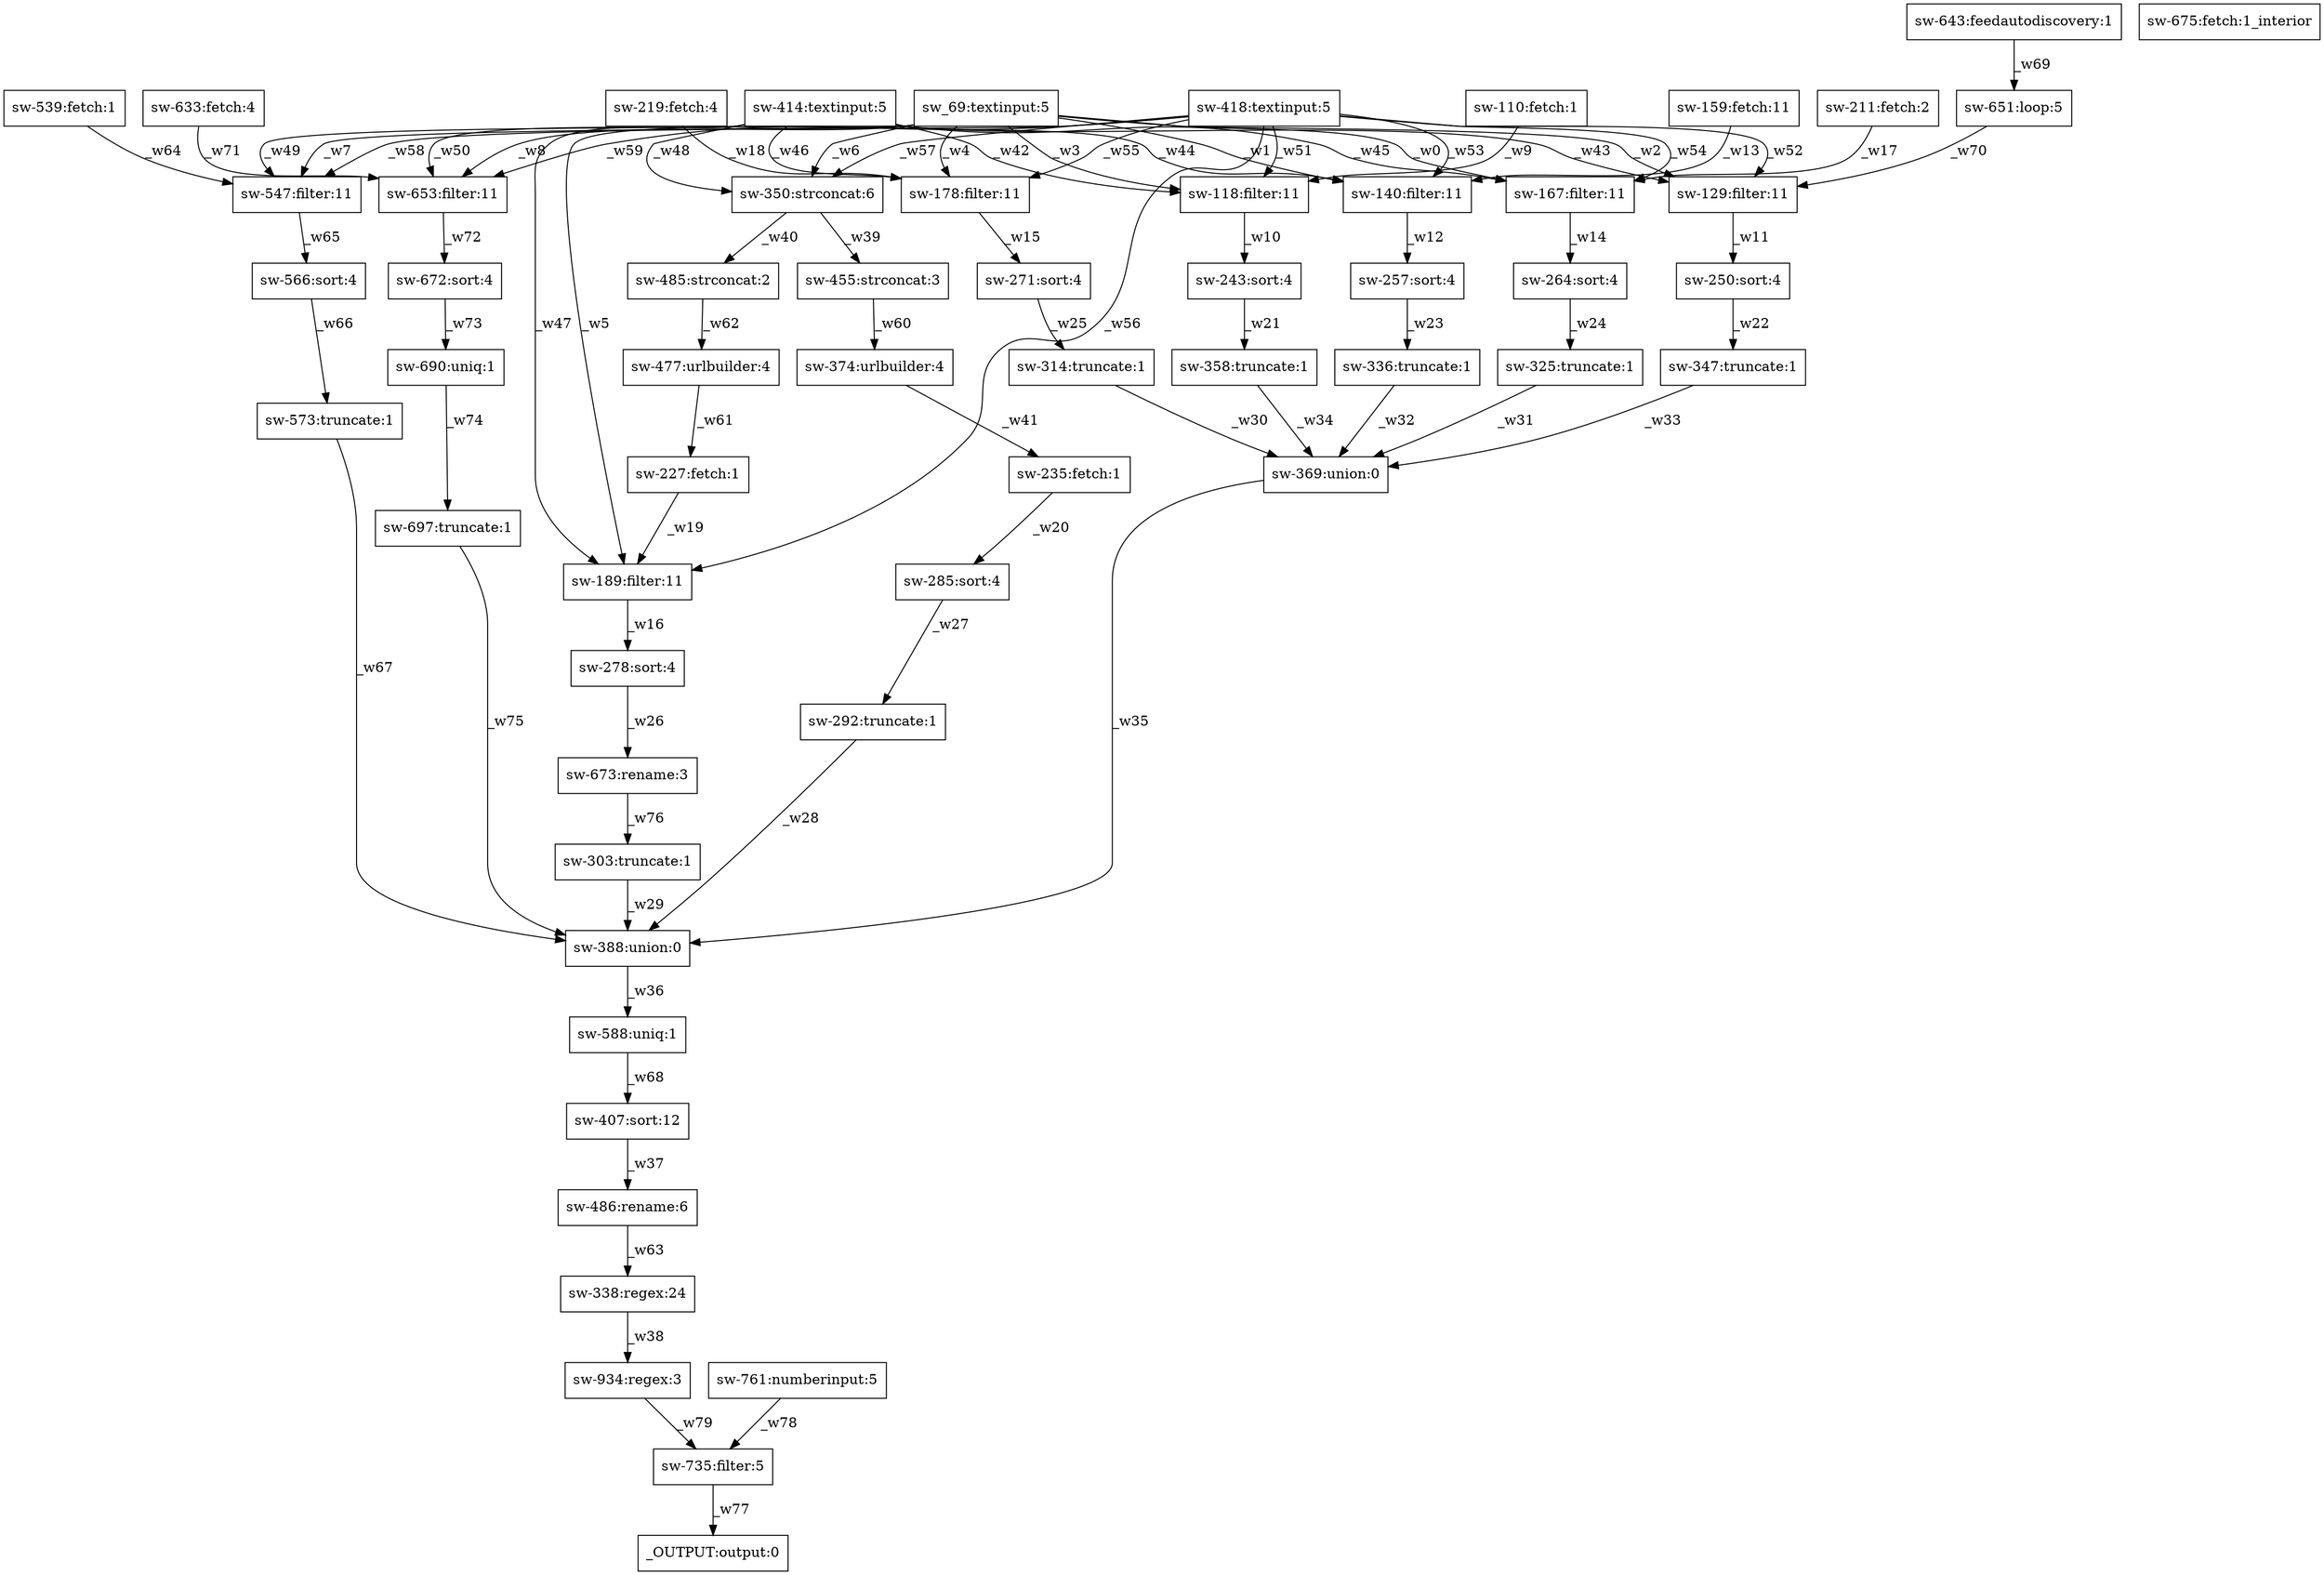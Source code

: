digraph test1 { node [shape=box] "sw-314" [label="sw-314:truncate:1"];"sw-257" [label="sw-257:sort:4"];"sw-347" [label="sw-347:truncate:1"];"sw-303" [label="sw-303:truncate:1"];"sw-369" [label="sw-369:union:0"];"sw-325" [label="sw-325:truncate:1"];"sw-159" [label="sw-159:fetch:11"];"sw-336" [label="sw-336:truncate:1"];"sw-211" [label="sw-211:fetch:2"];"sw-358" [label="sw-358:truncate:1"];"sw-690" [label="sw-690:uniq:1"];"sw-675" [label="sw-675:fetch:1_interior"];"sw-271" [label="sw-271:sort:4"];"sw-264" [label="sw-264:sort:4"];"sw-643" [label="sw-643:feedautodiscovery:1"];"sw-167" [label="sw-167:filter:11"];"sw-338" [label="sw-338:regex:24"];"sw-189" [label="sw-189:filter:11"];"sw-485" [label="sw-485:strconcat:2"];"sw-374" [label="sw-374:urlbuilder:4"];"sw-486" [label="sw-486:rename:6"];"sw-140" [label="sw-140:filter:11"];"sw-292" [label="sw-292:truncate:1"];"sw-110" [label="sw-110:fetch:1"];"sw-673" [label="sw-673:rename:3"];"sw-414" [label="sw-414:textinput:5"];"sw-178" [label="sw-178:filter:11"];"sw-672" [label="sw-672:sort:4"];"_OUTPUT" [label="_OUTPUT:output:0"];"sw-735" [label="sw-735:filter:5"];"sw-407" [label="sw-407:sort:12"];"sw-235" [label="sw-235:fetch:1"];"sw-547" [label="sw-547:filter:11"];"sw-934" [label="sw-934:regex:3"];"sw-539" [label="sw-539:fetch:1"];"sw-653" [label="sw-653:filter:11"];"sw-350" [label="sw-350:strconcat:6"];"sw-227" [label="sw-227:fetch:1"];"sw-285" [label="sw-285:sort:4"];"sw-697" [label="sw-697:truncate:1"];"sw-250" [label="sw-250:sort:4"];"sw-129" [label="sw-129:filter:11"];"sw-418" [label="sw-418:textinput:5"];"sw-633" [label="sw-633:fetch:4"];"sw-455" [label="sw-455:strconcat:3"];"sw-566" [label="sw-566:sort:4"];"sw_69" [label="sw_69:textinput:5"];"sw-219" [label="sw-219:fetch:4"];"sw-588" [label="sw-588:uniq:1"];"sw-278" [label="sw-278:sort:4"];"sw-573" [label="sw-573:truncate:1"];"sw-761" [label="sw-761:numberinput:5"];"sw-388" [label="sw-388:union:0"];"sw-118" [label="sw-118:filter:11"];"sw-477" [label="sw-477:urlbuilder:4"];"sw-243" [label="sw-243:sort:4"];"sw-651" [label="sw-651:loop:5"];"sw_69" -> "sw-167" [label="_w0"];"sw_69" -> "sw-140" [label="_w1"];"sw_69" -> "sw-129" [label="_w2"];"sw_69" -> "sw-118" [label="_w3"];"sw_69" -> "sw-178" [label="_w4"];"sw_69" -> "sw-189" [label="_w5"];"sw_69" -> "sw-350" [label="_w6"];"sw_69" -> "sw-547" [label="_w7"];"sw_69" -> "sw-653" [label="_w8"];"sw-110" -> "sw-118" [label="_w9"];"sw-118" -> "sw-243" [label="_w10"];"sw-129" -> "sw-250" [label="_w11"];"sw-140" -> "sw-257" [label="_w12"];"sw-159" -> "sw-140" [label="_w13"];"sw-167" -> "sw-264" [label="_w14"];"sw-178" -> "sw-271" [label="_w15"];"sw-189" -> "sw-278" [label="_w16"];"sw-211" -> "sw-167" [label="_w17"];"sw-219" -> "sw-178" [label="_w18"];"sw-227" -> "sw-189" [label="_w19"];"sw-235" -> "sw-285" [label="_w20"];"sw-243" -> "sw-358" [label="_w21"];"sw-250" -> "sw-347" [label="_w22"];"sw-257" -> "sw-336" [label="_w23"];"sw-264" -> "sw-325" [label="_w24"];"sw-271" -> "sw-314" [label="_w25"];"sw-278" -> "sw-673" [label="_w26"];"sw-285" -> "sw-292" [label="_w27"];"sw-292" -> "sw-388" [label="_w28"];"sw-303" -> "sw-388" [label="_w29"];"sw-314" -> "sw-369" [label="_w30"];"sw-325" -> "sw-369" [label="_w31"];"sw-336" -> "sw-369" [label="_w32"];"sw-347" -> "sw-369" [label="_w33"];"sw-358" -> "sw-369" [label="_w34"];"sw-369" -> "sw-388" [label="_w35"];"sw-388" -> "sw-588" [label="_w36"];"sw-407" -> "sw-486" [label="_w37"];"sw-338" -> "sw-934" [label="_w38"];"sw-350" -> "sw-455" [label="_w39"];"sw-350" -> "sw-485" [label="_w40"];"sw-374" -> "sw-235" [label="_w41"];"sw-414" -> "sw-118" [label="_w42"];"sw-414" -> "sw-129" [label="_w43"];"sw-414" -> "sw-140" [label="_w44"];"sw-414" -> "sw-167" [label="_w45"];"sw-414" -> "sw-178" [label="_w46"];"sw-414" -> "sw-189" [label="_w47"];"sw-414" -> "sw-350" [label="_w48"];"sw-414" -> "sw-547" [label="_w49"];"sw-414" -> "sw-653" [label="_w50"];"sw-418" -> "sw-118" [label="_w51"];"sw-418" -> "sw-129" [label="_w52"];"sw-418" -> "sw-140" [label="_w53"];"sw-418" -> "sw-167" [label="_w54"];"sw-418" -> "sw-178" [label="_w55"];"sw-418" -> "sw-189" [label="_w56"];"sw-418" -> "sw-350" [label="_w57"];"sw-418" -> "sw-547" [label="_w58"];"sw-418" -> "sw-653" [label="_w59"];"sw-455" -> "sw-374" [label="_w60"];"sw-477" -> "sw-227" [label="_w61"];"sw-485" -> "sw-477" [label="_w62"];"sw-486" -> "sw-338" [label="_w63"];"sw-539" -> "sw-547" [label="_w64"];"sw-547" -> "sw-566" [label="_w65"];"sw-566" -> "sw-573" [label="_w66"];"sw-573" -> "sw-388" [label="_w67"];"sw-588" -> "sw-407" [label="_w68"];"sw-643" -> "sw-651" [label="_w69"];"sw-651" -> "sw-129" [label="_w70"];"sw-633" -> "sw-653" [label="_w71"];"sw-653" -> "sw-672" [label="_w72"];"sw-672" -> "sw-690" [label="_w73"];"sw-690" -> "sw-697" [label="_w74"];"sw-697" -> "sw-388" [label="_w75"];"sw-673" -> "sw-303" [label="_w76"];"sw-735" -> "_OUTPUT" [label="_w77"];"sw-761" -> "sw-735" [label="_w78"];"sw-934" -> "sw-735" [label="_w79"];}